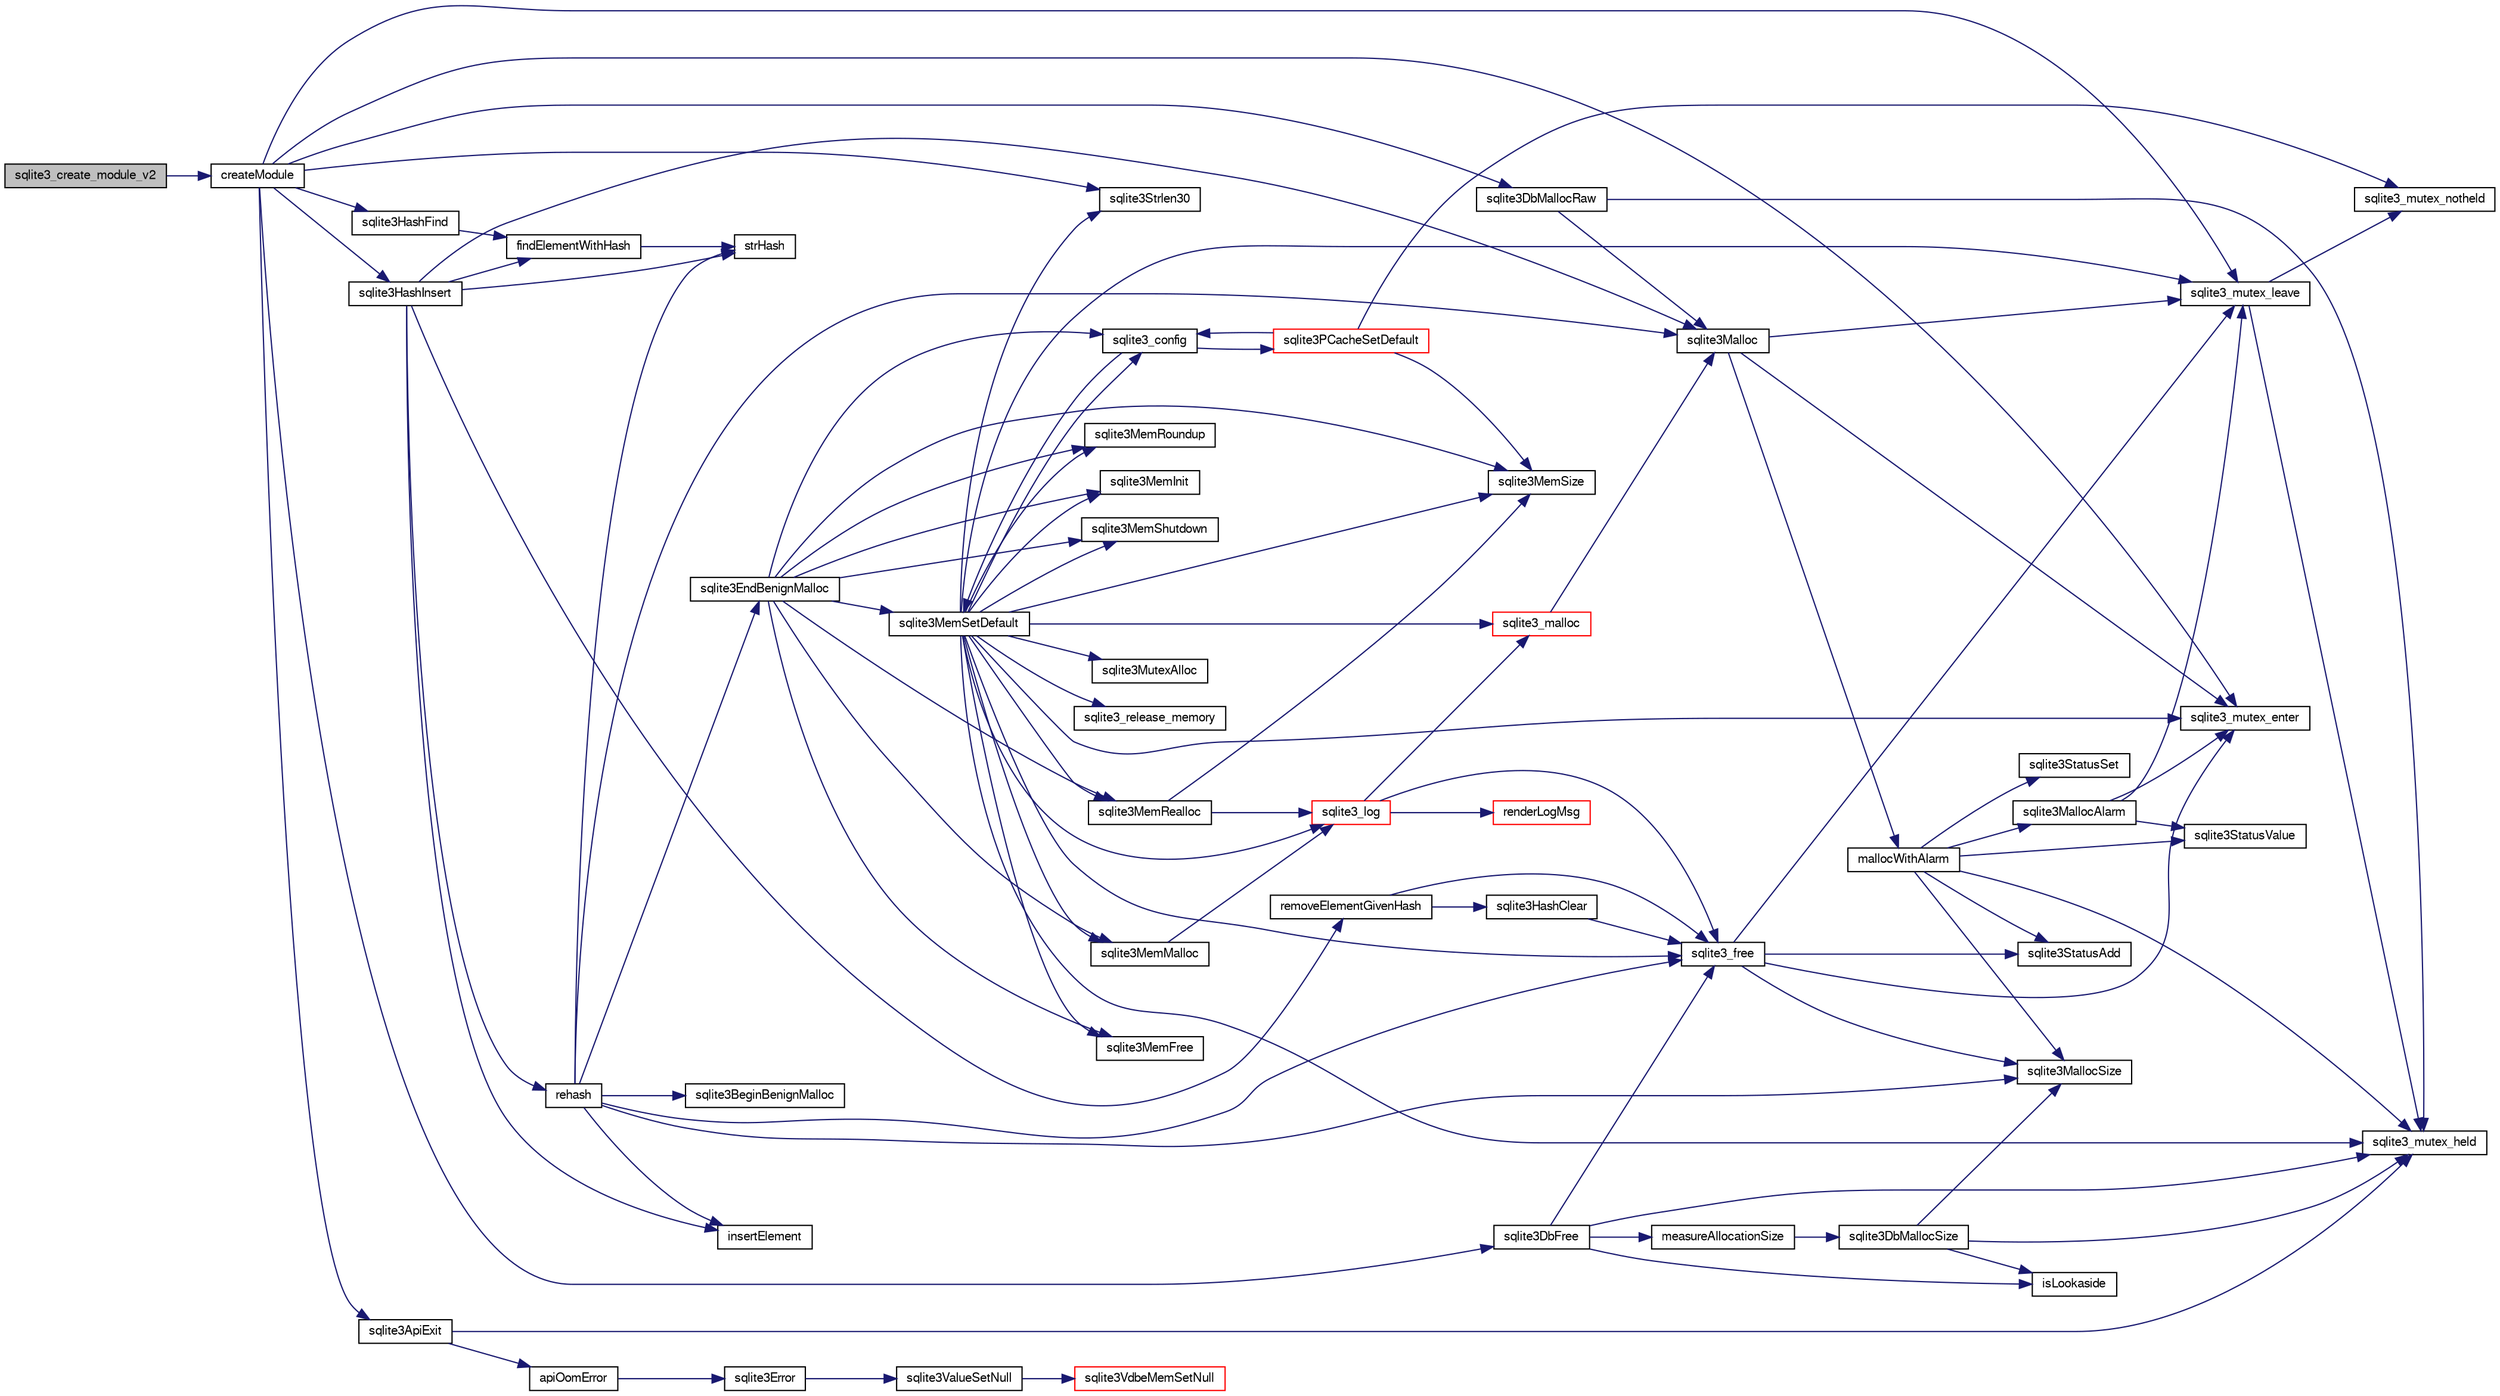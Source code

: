 digraph "sqlite3_create_module_v2"
{
  edge [fontname="FreeSans",fontsize="10",labelfontname="FreeSans",labelfontsize="10"];
  node [fontname="FreeSans",fontsize="10",shape=record];
  rankdir="LR";
  Node27400 [label="sqlite3_create_module_v2",height=0.2,width=0.4,color="black", fillcolor="grey75", style="filled", fontcolor="black"];
  Node27400 -> Node27401 [color="midnightblue",fontsize="10",style="solid",fontname="FreeSans"];
  Node27401 [label="createModule",height=0.2,width=0.4,color="black", fillcolor="white", style="filled",URL="$sqlite3_8c.html#a77134e0947164db4ca98b4b516bfdf6b"];
  Node27401 -> Node27402 [color="midnightblue",fontsize="10",style="solid",fontname="FreeSans"];
  Node27402 [label="sqlite3_mutex_enter",height=0.2,width=0.4,color="black", fillcolor="white", style="filled",URL="$sqlite3_8c.html#a1c12cde690bd89f104de5cbad12a6bf5"];
  Node27401 -> Node27403 [color="midnightblue",fontsize="10",style="solid",fontname="FreeSans"];
  Node27403 [label="sqlite3Strlen30",height=0.2,width=0.4,color="black", fillcolor="white", style="filled",URL="$sqlite3_8c.html#a3dcd80ba41f1a308193dee74857b62a7"];
  Node27401 -> Node27404 [color="midnightblue",fontsize="10",style="solid",fontname="FreeSans"];
  Node27404 [label="sqlite3HashFind",height=0.2,width=0.4,color="black", fillcolor="white", style="filled",URL="$sqlite3_8c.html#a8ca124229470a66b4c9c141ded48e2aa"];
  Node27404 -> Node27405 [color="midnightblue",fontsize="10",style="solid",fontname="FreeSans"];
  Node27405 [label="findElementWithHash",height=0.2,width=0.4,color="black", fillcolor="white", style="filled",URL="$sqlite3_8c.html#a75c0f574fa5d51702434c6e980d57d7f"];
  Node27405 -> Node27406 [color="midnightblue",fontsize="10",style="solid",fontname="FreeSans"];
  Node27406 [label="strHash",height=0.2,width=0.4,color="black", fillcolor="white", style="filled",URL="$sqlite3_8c.html#ad7193605dadc27cf291d54e15bdd011d"];
  Node27401 -> Node27407 [color="midnightblue",fontsize="10",style="solid",fontname="FreeSans"];
  Node27407 [label="sqlite3DbMallocRaw",height=0.2,width=0.4,color="black", fillcolor="white", style="filled",URL="$sqlite3_8c.html#abbe8be0cf7175e11ddc3e2218fad924e"];
  Node27407 -> Node27408 [color="midnightblue",fontsize="10",style="solid",fontname="FreeSans"];
  Node27408 [label="sqlite3_mutex_held",height=0.2,width=0.4,color="black", fillcolor="white", style="filled",URL="$sqlite3_8c.html#acf77da68932b6bc163c5e68547ecc3e7"];
  Node27407 -> Node27409 [color="midnightblue",fontsize="10",style="solid",fontname="FreeSans"];
  Node27409 [label="sqlite3Malloc",height=0.2,width=0.4,color="black", fillcolor="white", style="filled",URL="$sqlite3_8c.html#a361a2eaa846b1885f123abe46f5d8b2b"];
  Node27409 -> Node27402 [color="midnightblue",fontsize="10",style="solid",fontname="FreeSans"];
  Node27409 -> Node27410 [color="midnightblue",fontsize="10",style="solid",fontname="FreeSans"];
  Node27410 [label="mallocWithAlarm",height=0.2,width=0.4,color="black", fillcolor="white", style="filled",URL="$sqlite3_8c.html#ab070d5cf8e48ec8a6a43cf025d48598b"];
  Node27410 -> Node27408 [color="midnightblue",fontsize="10",style="solid",fontname="FreeSans"];
  Node27410 -> Node27411 [color="midnightblue",fontsize="10",style="solid",fontname="FreeSans"];
  Node27411 [label="sqlite3StatusSet",height=0.2,width=0.4,color="black", fillcolor="white", style="filled",URL="$sqlite3_8c.html#afec7586c01fcb5ea17dc9d7725a589d9"];
  Node27410 -> Node27412 [color="midnightblue",fontsize="10",style="solid",fontname="FreeSans"];
  Node27412 [label="sqlite3StatusValue",height=0.2,width=0.4,color="black", fillcolor="white", style="filled",URL="$sqlite3_8c.html#a30b8ac296c6e200c1fa57708d52c6ef6"];
  Node27410 -> Node27413 [color="midnightblue",fontsize="10",style="solid",fontname="FreeSans"];
  Node27413 [label="sqlite3MallocAlarm",height=0.2,width=0.4,color="black", fillcolor="white", style="filled",URL="$sqlite3_8c.html#ada66988e8471d1198f3219c062377508"];
  Node27413 -> Node27412 [color="midnightblue",fontsize="10",style="solid",fontname="FreeSans"];
  Node27413 -> Node27414 [color="midnightblue",fontsize="10",style="solid",fontname="FreeSans"];
  Node27414 [label="sqlite3_mutex_leave",height=0.2,width=0.4,color="black", fillcolor="white", style="filled",URL="$sqlite3_8c.html#a5838d235601dbd3c1fa993555c6bcc93"];
  Node27414 -> Node27408 [color="midnightblue",fontsize="10",style="solid",fontname="FreeSans"];
  Node27414 -> Node27415 [color="midnightblue",fontsize="10",style="solid",fontname="FreeSans"];
  Node27415 [label="sqlite3_mutex_notheld",height=0.2,width=0.4,color="black", fillcolor="white", style="filled",URL="$sqlite3_8c.html#a83967c837c1c000d3b5adcfaa688f5dc"];
  Node27413 -> Node27402 [color="midnightblue",fontsize="10",style="solid",fontname="FreeSans"];
  Node27410 -> Node27416 [color="midnightblue",fontsize="10",style="solid",fontname="FreeSans"];
  Node27416 [label="sqlite3MallocSize",height=0.2,width=0.4,color="black", fillcolor="white", style="filled",URL="$sqlite3_8c.html#acf5d2a5f35270bafb050bd2def576955"];
  Node27410 -> Node27417 [color="midnightblue",fontsize="10",style="solid",fontname="FreeSans"];
  Node27417 [label="sqlite3StatusAdd",height=0.2,width=0.4,color="black", fillcolor="white", style="filled",URL="$sqlite3_8c.html#afa029f93586aeab4cc85360905dae9cd"];
  Node27409 -> Node27414 [color="midnightblue",fontsize="10",style="solid",fontname="FreeSans"];
  Node27401 -> Node27418 [color="midnightblue",fontsize="10",style="solid",fontname="FreeSans"];
  Node27418 [label="sqlite3HashInsert",height=0.2,width=0.4,color="black", fillcolor="white", style="filled",URL="$sqlite3_8c.html#aebbc6c13b3c139d5f3463938f441da3d"];
  Node27418 -> Node27405 [color="midnightblue",fontsize="10",style="solid",fontname="FreeSans"];
  Node27418 -> Node27419 [color="midnightblue",fontsize="10",style="solid",fontname="FreeSans"];
  Node27419 [label="removeElementGivenHash",height=0.2,width=0.4,color="black", fillcolor="white", style="filled",URL="$sqlite3_8c.html#a97ff4ac3846af0f8caf5426adfa2808a"];
  Node27419 -> Node27420 [color="midnightblue",fontsize="10",style="solid",fontname="FreeSans"];
  Node27420 [label="sqlite3_free",height=0.2,width=0.4,color="black", fillcolor="white", style="filled",URL="$sqlite3_8c.html#a6552349e36a8a691af5487999ab09519"];
  Node27420 -> Node27402 [color="midnightblue",fontsize="10",style="solid",fontname="FreeSans"];
  Node27420 -> Node27417 [color="midnightblue",fontsize="10",style="solid",fontname="FreeSans"];
  Node27420 -> Node27416 [color="midnightblue",fontsize="10",style="solid",fontname="FreeSans"];
  Node27420 -> Node27414 [color="midnightblue",fontsize="10",style="solid",fontname="FreeSans"];
  Node27419 -> Node27421 [color="midnightblue",fontsize="10",style="solid",fontname="FreeSans"];
  Node27421 [label="sqlite3HashClear",height=0.2,width=0.4,color="black", fillcolor="white", style="filled",URL="$sqlite3_8c.html#acc7a2dfa6603c59af14b3792fe463c73"];
  Node27421 -> Node27420 [color="midnightblue",fontsize="10",style="solid",fontname="FreeSans"];
  Node27418 -> Node27409 [color="midnightblue",fontsize="10",style="solid",fontname="FreeSans"];
  Node27418 -> Node27422 [color="midnightblue",fontsize="10",style="solid",fontname="FreeSans"];
  Node27422 [label="rehash",height=0.2,width=0.4,color="black", fillcolor="white", style="filled",URL="$sqlite3_8c.html#a4851529638f6c7af16239ee6e2dcc628"];
  Node27422 -> Node27423 [color="midnightblue",fontsize="10",style="solid",fontname="FreeSans"];
  Node27423 [label="sqlite3BeginBenignMalloc",height=0.2,width=0.4,color="black", fillcolor="white", style="filled",URL="$sqlite3_8c.html#a3344c0e2b1b6df701a1cb326602fac14"];
  Node27422 -> Node27409 [color="midnightblue",fontsize="10",style="solid",fontname="FreeSans"];
  Node27422 -> Node27424 [color="midnightblue",fontsize="10",style="solid",fontname="FreeSans"];
  Node27424 [label="sqlite3EndBenignMalloc",height=0.2,width=0.4,color="black", fillcolor="white", style="filled",URL="$sqlite3_8c.html#a4582127cc64d483dc66c7acf9d8d8fbb"];
  Node27424 -> Node27425 [color="midnightblue",fontsize="10",style="solid",fontname="FreeSans"];
  Node27425 [label="sqlite3MemMalloc",height=0.2,width=0.4,color="black", fillcolor="white", style="filled",URL="$sqlite3_8c.html#a53157f1a669f949332f44ca9f15c0a43"];
  Node27425 -> Node27426 [color="midnightblue",fontsize="10",style="solid",fontname="FreeSans"];
  Node27426 [label="sqlite3_log",height=0.2,width=0.4,color="red", fillcolor="white", style="filled",URL="$sqlite3_8c.html#a298c9699bf9c143662c6b1fec4b2dc3b"];
  Node27426 -> Node27427 [color="midnightblue",fontsize="10",style="solid",fontname="FreeSans"];
  Node27427 [label="renderLogMsg",height=0.2,width=0.4,color="red", fillcolor="white", style="filled",URL="$sqlite3_8c.html#a7a02b43ce0a27bb52085c7f446d115af"];
  Node27426 -> Node27496 [color="midnightblue",fontsize="10",style="solid",fontname="FreeSans"];
  Node27496 [label="sqlite3_malloc",height=0.2,width=0.4,color="red", fillcolor="white", style="filled",URL="$sqlite3_8c.html#ac79dba55fc32b6a840cf5a9769bce7cd"];
  Node27496 -> Node27409 [color="midnightblue",fontsize="10",style="solid",fontname="FreeSans"];
  Node27426 -> Node27420 [color="midnightblue",fontsize="10",style="solid",fontname="FreeSans"];
  Node27424 -> Node27463 [color="midnightblue",fontsize="10",style="solid",fontname="FreeSans"];
  Node27463 [label="sqlite3MemFree",height=0.2,width=0.4,color="black", fillcolor="white", style="filled",URL="$sqlite3_8c.html#a4198492989c7a427e3d704c06058850a"];
  Node27424 -> Node27464 [color="midnightblue",fontsize="10",style="solid",fontname="FreeSans"];
  Node27464 [label="sqlite3MemRealloc",height=0.2,width=0.4,color="black", fillcolor="white", style="filled",URL="$sqlite3_8c.html#addd043cc5742c3b0cf536763cd4e6948"];
  Node27464 -> Node27426 [color="midnightblue",fontsize="10",style="solid",fontname="FreeSans"];
  Node27464 -> Node27465 [color="midnightblue",fontsize="10",style="solid",fontname="FreeSans"];
  Node27465 [label="sqlite3MemSize",height=0.2,width=0.4,color="black", fillcolor="white", style="filled",URL="$sqlite3_8c.html#a564962938d56643e999de431c190f937"];
  Node27424 -> Node27465 [color="midnightblue",fontsize="10",style="solid",fontname="FreeSans"];
  Node27424 -> Node27466 [color="midnightblue",fontsize="10",style="solid",fontname="FreeSans"];
  Node27466 [label="sqlite3MemRoundup",height=0.2,width=0.4,color="black", fillcolor="white", style="filled",URL="$sqlite3_8c.html#ac9d66a2d2d224dfafcf6a49d48436ddc"];
  Node27424 -> Node27467 [color="midnightblue",fontsize="10",style="solid",fontname="FreeSans"];
  Node27467 [label="sqlite3MemInit",height=0.2,width=0.4,color="black", fillcolor="white", style="filled",URL="$sqlite3_8c.html#a1ec61c1becf036ba7fcb571ae51300af"];
  Node27424 -> Node27468 [color="midnightblue",fontsize="10",style="solid",fontname="FreeSans"];
  Node27468 [label="sqlite3MemShutdown",height=0.2,width=0.4,color="black", fillcolor="white", style="filled",URL="$sqlite3_8c.html#a934531b3f7c4743196f453ce6db028dc"];
  Node27424 -> Node27462 [color="midnightblue",fontsize="10",style="solid",fontname="FreeSans"];
  Node27462 [label="sqlite3MemSetDefault",height=0.2,width=0.4,color="black", fillcolor="white", style="filled",URL="$sqlite3_8c.html#a162fbfd727e92c5f8f72625b5ff62549"];
  Node27462 -> Node27425 [color="midnightblue",fontsize="10",style="solid",fontname="FreeSans"];
  Node27462 -> Node27463 [color="midnightblue",fontsize="10",style="solid",fontname="FreeSans"];
  Node27462 -> Node27464 [color="midnightblue",fontsize="10",style="solid",fontname="FreeSans"];
  Node27462 -> Node27465 [color="midnightblue",fontsize="10",style="solid",fontname="FreeSans"];
  Node27462 -> Node27466 [color="midnightblue",fontsize="10",style="solid",fontname="FreeSans"];
  Node27462 -> Node27467 [color="midnightblue",fontsize="10",style="solid",fontname="FreeSans"];
  Node27462 -> Node27468 [color="midnightblue",fontsize="10",style="solid",fontname="FreeSans"];
  Node27462 -> Node27469 [color="midnightblue",fontsize="10",style="solid",fontname="FreeSans"];
  Node27469 [label="sqlite3_config",height=0.2,width=0.4,color="black", fillcolor="white", style="filled",URL="$sqlite3_8c.html#a74ad420b6f26bc06a04ff6ecec8a8c91"];
  Node27469 -> Node27462 [color="midnightblue",fontsize="10",style="solid",fontname="FreeSans"];
  Node27469 -> Node27470 [color="midnightblue",fontsize="10",style="solid",fontname="FreeSans"];
  Node27470 [label="sqlite3PCacheSetDefault",height=0.2,width=0.4,color="red", fillcolor="white", style="filled",URL="$sqlite3_8c.html#a91974afe7709a742451438556ee0c70c"];
  Node27470 -> Node27469 [color="midnightblue",fontsize="10",style="solid",fontname="FreeSans"];
  Node27470 -> Node27415 [color="midnightblue",fontsize="10",style="solid",fontname="FreeSans"];
  Node27470 -> Node27465 [color="midnightblue",fontsize="10",style="solid",fontname="FreeSans"];
  Node27462 -> Node27460 [color="midnightblue",fontsize="10",style="solid",fontname="FreeSans"];
  Node27460 [label="sqlite3MutexAlloc",height=0.2,width=0.4,color="black", fillcolor="white", style="filled",URL="$sqlite3_8c.html#a0e3f432ee581f6876b590e7ad7e84e19"];
  Node27462 -> Node27402 [color="midnightblue",fontsize="10",style="solid",fontname="FreeSans"];
  Node27462 -> Node27414 [color="midnightblue",fontsize="10",style="solid",fontname="FreeSans"];
  Node27462 -> Node27403 [color="midnightblue",fontsize="10",style="solid",fontname="FreeSans"];
  Node27462 -> Node27408 [color="midnightblue",fontsize="10",style="solid",fontname="FreeSans"];
  Node27462 -> Node27495 [color="midnightblue",fontsize="10",style="solid",fontname="FreeSans"];
  Node27495 [label="sqlite3_release_memory",height=0.2,width=0.4,color="black", fillcolor="white", style="filled",URL="$sqlite3_8c.html#a91037e7ef182e008677dae146e15cf92"];
  Node27462 -> Node27496 [color="midnightblue",fontsize="10",style="solid",fontname="FreeSans"];
  Node27462 -> Node27420 [color="midnightblue",fontsize="10",style="solid",fontname="FreeSans"];
  Node27462 -> Node27426 [color="midnightblue",fontsize="10",style="solid",fontname="FreeSans"];
  Node27424 -> Node27469 [color="midnightblue",fontsize="10",style="solid",fontname="FreeSans"];
  Node27422 -> Node27420 [color="midnightblue",fontsize="10",style="solid",fontname="FreeSans"];
  Node27422 -> Node27416 [color="midnightblue",fontsize="10",style="solid",fontname="FreeSans"];
  Node27422 -> Node27406 [color="midnightblue",fontsize="10",style="solid",fontname="FreeSans"];
  Node27422 -> Node27691 [color="midnightblue",fontsize="10",style="solid",fontname="FreeSans"];
  Node27691 [label="insertElement",height=0.2,width=0.4,color="black", fillcolor="white", style="filled",URL="$sqlite3_8c.html#a011f717fc5c46f03d78bf81b6714e0ee"];
  Node27418 -> Node27406 [color="midnightblue",fontsize="10",style="solid",fontname="FreeSans"];
  Node27418 -> Node27691 [color="midnightblue",fontsize="10",style="solid",fontname="FreeSans"];
  Node27401 -> Node27435 [color="midnightblue",fontsize="10",style="solid",fontname="FreeSans"];
  Node27435 [label="sqlite3DbFree",height=0.2,width=0.4,color="black", fillcolor="white", style="filled",URL="$sqlite3_8c.html#ac70ab821a6607b4a1b909582dc37a069"];
  Node27435 -> Node27408 [color="midnightblue",fontsize="10",style="solid",fontname="FreeSans"];
  Node27435 -> Node27436 [color="midnightblue",fontsize="10",style="solid",fontname="FreeSans"];
  Node27436 [label="measureAllocationSize",height=0.2,width=0.4,color="black", fillcolor="white", style="filled",URL="$sqlite3_8c.html#a45731e644a22fdb756e2b6337224217a"];
  Node27436 -> Node27437 [color="midnightblue",fontsize="10",style="solid",fontname="FreeSans"];
  Node27437 [label="sqlite3DbMallocSize",height=0.2,width=0.4,color="black", fillcolor="white", style="filled",URL="$sqlite3_8c.html#aa397e5a8a03495203a0767abf0a71f86"];
  Node27437 -> Node27416 [color="midnightblue",fontsize="10",style="solid",fontname="FreeSans"];
  Node27437 -> Node27408 [color="midnightblue",fontsize="10",style="solid",fontname="FreeSans"];
  Node27437 -> Node27438 [color="midnightblue",fontsize="10",style="solid",fontname="FreeSans"];
  Node27438 [label="isLookaside",height=0.2,width=0.4,color="black", fillcolor="white", style="filled",URL="$sqlite3_8c.html#a770fa05ff9717b75e16f4d968a77b897"];
  Node27435 -> Node27438 [color="midnightblue",fontsize="10",style="solid",fontname="FreeSans"];
  Node27435 -> Node27420 [color="midnightblue",fontsize="10",style="solid",fontname="FreeSans"];
  Node27401 -> Node27623 [color="midnightblue",fontsize="10",style="solid",fontname="FreeSans"];
  Node27623 [label="sqlite3ApiExit",height=0.2,width=0.4,color="black", fillcolor="white", style="filled",URL="$sqlite3_8c.html#ae5a967ec6172298db98b6090bbd1dd9b"];
  Node27623 -> Node27408 [color="midnightblue",fontsize="10",style="solid",fontname="FreeSans"];
  Node27623 -> Node27624 [color="midnightblue",fontsize="10",style="solid",fontname="FreeSans"];
  Node27624 [label="apiOomError",height=0.2,width=0.4,color="black", fillcolor="white", style="filled",URL="$sqlite3_8c.html#a55c294da0c468873c7f7ea59378b8b9c"];
  Node27624 -> Node27625 [color="midnightblue",fontsize="10",style="solid",fontname="FreeSans"];
  Node27625 [label="sqlite3Error",height=0.2,width=0.4,color="black", fillcolor="white", style="filled",URL="$sqlite3_8c.html#a4ba5e8be78db50d5538dcaa45bcf74d3"];
  Node27625 -> Node27626 [color="midnightblue",fontsize="10",style="solid",fontname="FreeSans"];
  Node27626 [label="sqlite3ValueSetNull",height=0.2,width=0.4,color="black", fillcolor="white", style="filled",URL="$sqlite3_8c.html#ad9bc4507a7806b37946116afbe183b95"];
  Node27626 -> Node27506 [color="midnightblue",fontsize="10",style="solid",fontname="FreeSans"];
  Node27506 [label="sqlite3VdbeMemSetNull",height=0.2,width=0.4,color="red", fillcolor="white", style="filled",URL="$sqlite3_8c.html#ae01092c23aebaf8a3ebdf3954609b410"];
  Node27401 -> Node27414 [color="midnightblue",fontsize="10",style="solid",fontname="FreeSans"];
}
